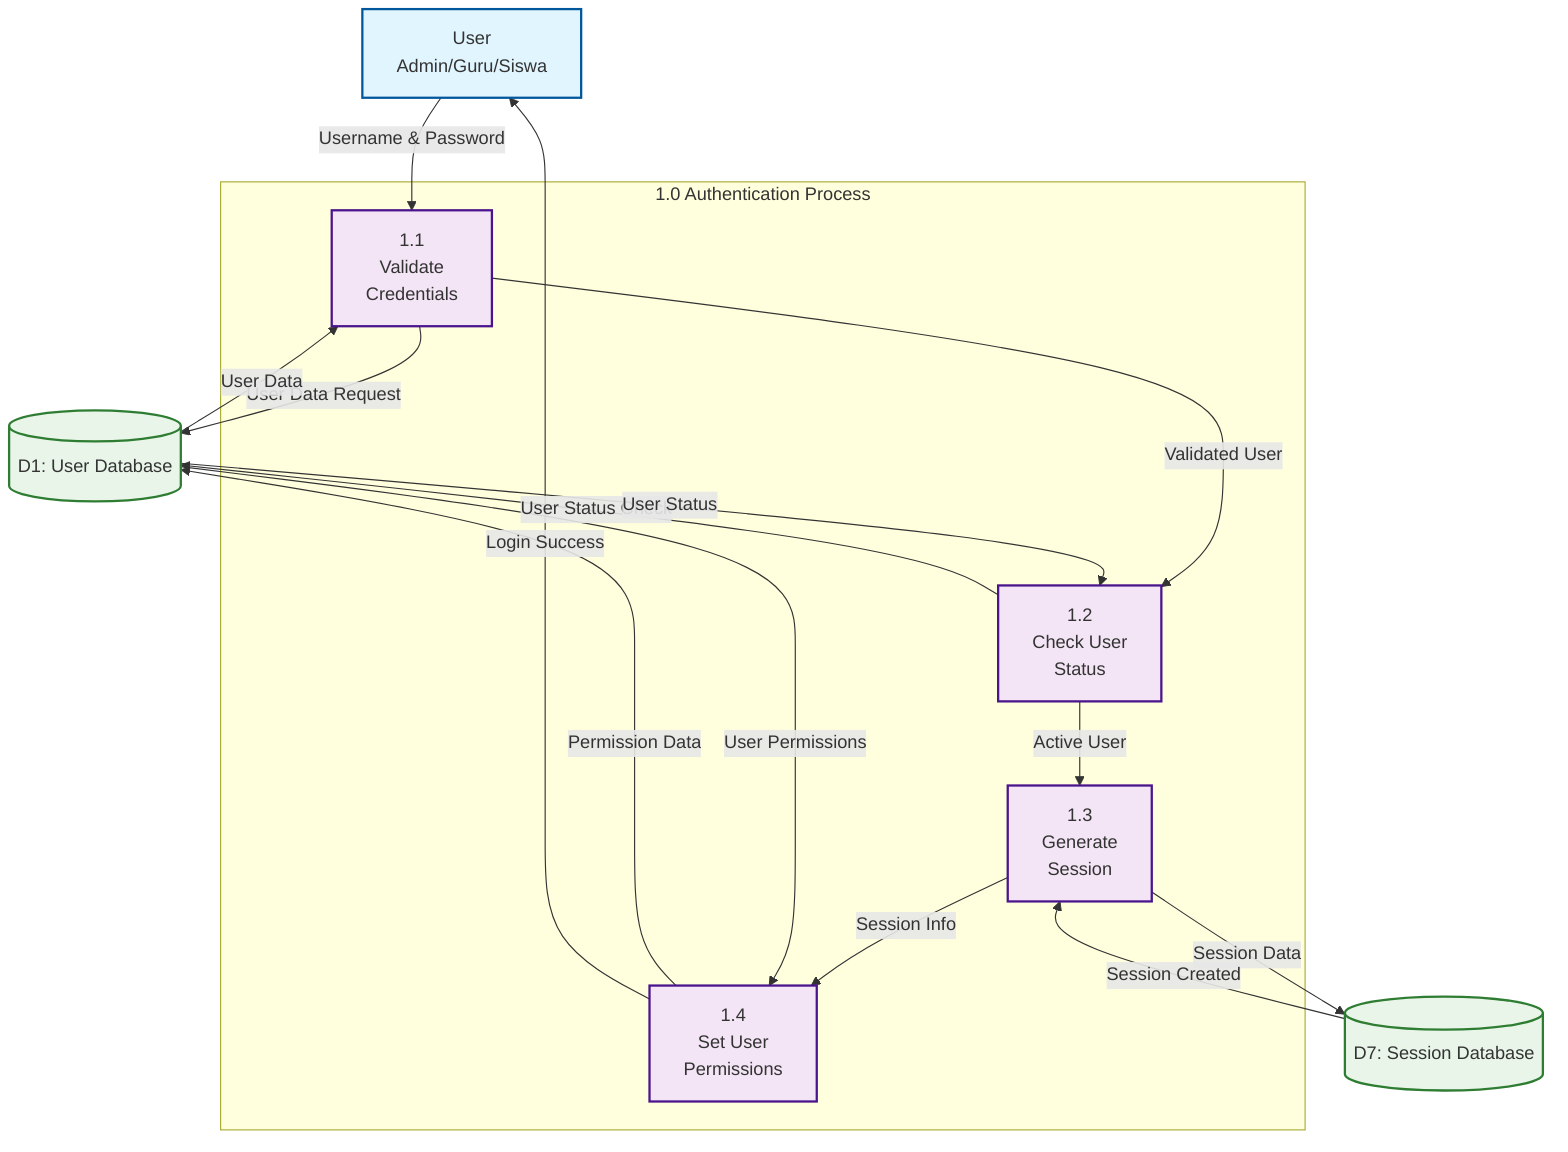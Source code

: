 graph TD
    %% External Entities
    User[User<br/>Admin/Guru/Siswa]
    
    %% Sub-processes
    subgraph "1.0 Authentication Process"
        P1_1[1.1<br/>Validate<br/>Credentials]
        P1_2[1.2<br/>Check User<br/>Status]
        P1_3[1.3<br/>Generate<br/>Session]
        P1_4[1.4<br/>Set User<br/>Permissions]
    end
    
    %% Data Stores
    D1[(D1: User Database)]
    D7[(D7: Session Database)]
    
    %% Flows
    User -->|Username & Password| P1_1
    P1_1 -->|User Data Request| D1
    D1 -->|User Data| P1_1
    P1_1 -->|Validated User| P1_2
    P1_2 -->|User Status Check| D1
    D1 -->|User Status| P1_2
    P1_2 -->|Active User| P1_3
    P1_3 -->|Session Data| D7
    D7 -->|Session Created| P1_3
    P1_3 -->|Session Info| P1_4
    P1_4 -->|Permission Data| D1
    D1 -->|User Permissions| P1_4
    P1_4 -->|Login Success| User
    
    %% Styling
    classDef external fill:#e1f5fe,stroke:#01579b,stroke-width:2px
    classDef process fill:#f3e5f5,stroke:#4a148c,stroke-width:2px
    classDef datastore fill:#e8f5e8,stroke:#2e7d32,stroke-width:2px
    
    class User external
    class P1_1,P1_2,P1_3,P1_4 process
    class D1,D7 datastore